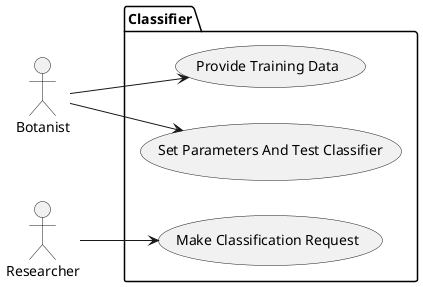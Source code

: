 @startuml
'figure 2: Context View'
left to right direction
skinparam monochrome true
skinparam handwritten false
skinparam shadowing false
hide class circle

actor Botanist as b
actor Researcher as u

package Classifier {
  usecase "Provide Training Data" as UC1
  usecase "Set Parameters And Test Classifier" as UC2
  usecase "Make Classification Request" as UC3
  ' usecase "Authenticate" as UC4
}
b --> UC1
b --> UC2
' b --> UC4
u --> UC3
' u --> UC4
@enduml
